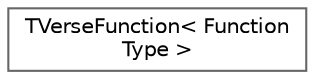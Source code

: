 digraph "Graphical Class Hierarchy"
{
 // INTERACTIVE_SVG=YES
 // LATEX_PDF_SIZE
  bgcolor="transparent";
  edge [fontname=Helvetica,fontsize=10,labelfontname=Helvetica,labelfontsize=10];
  node [fontname=Helvetica,fontsize=10,shape=box,height=0.2,width=0.4];
  rankdir="LR";
  Node0 [id="Node000000",label="TVerseFunction\< Function\lType \>",height=0.2,width=0.4,color="grey40", fillcolor="white", style="filled",URL="$d6/df4/structTVerseFunction.html",tooltip=" "];
}
